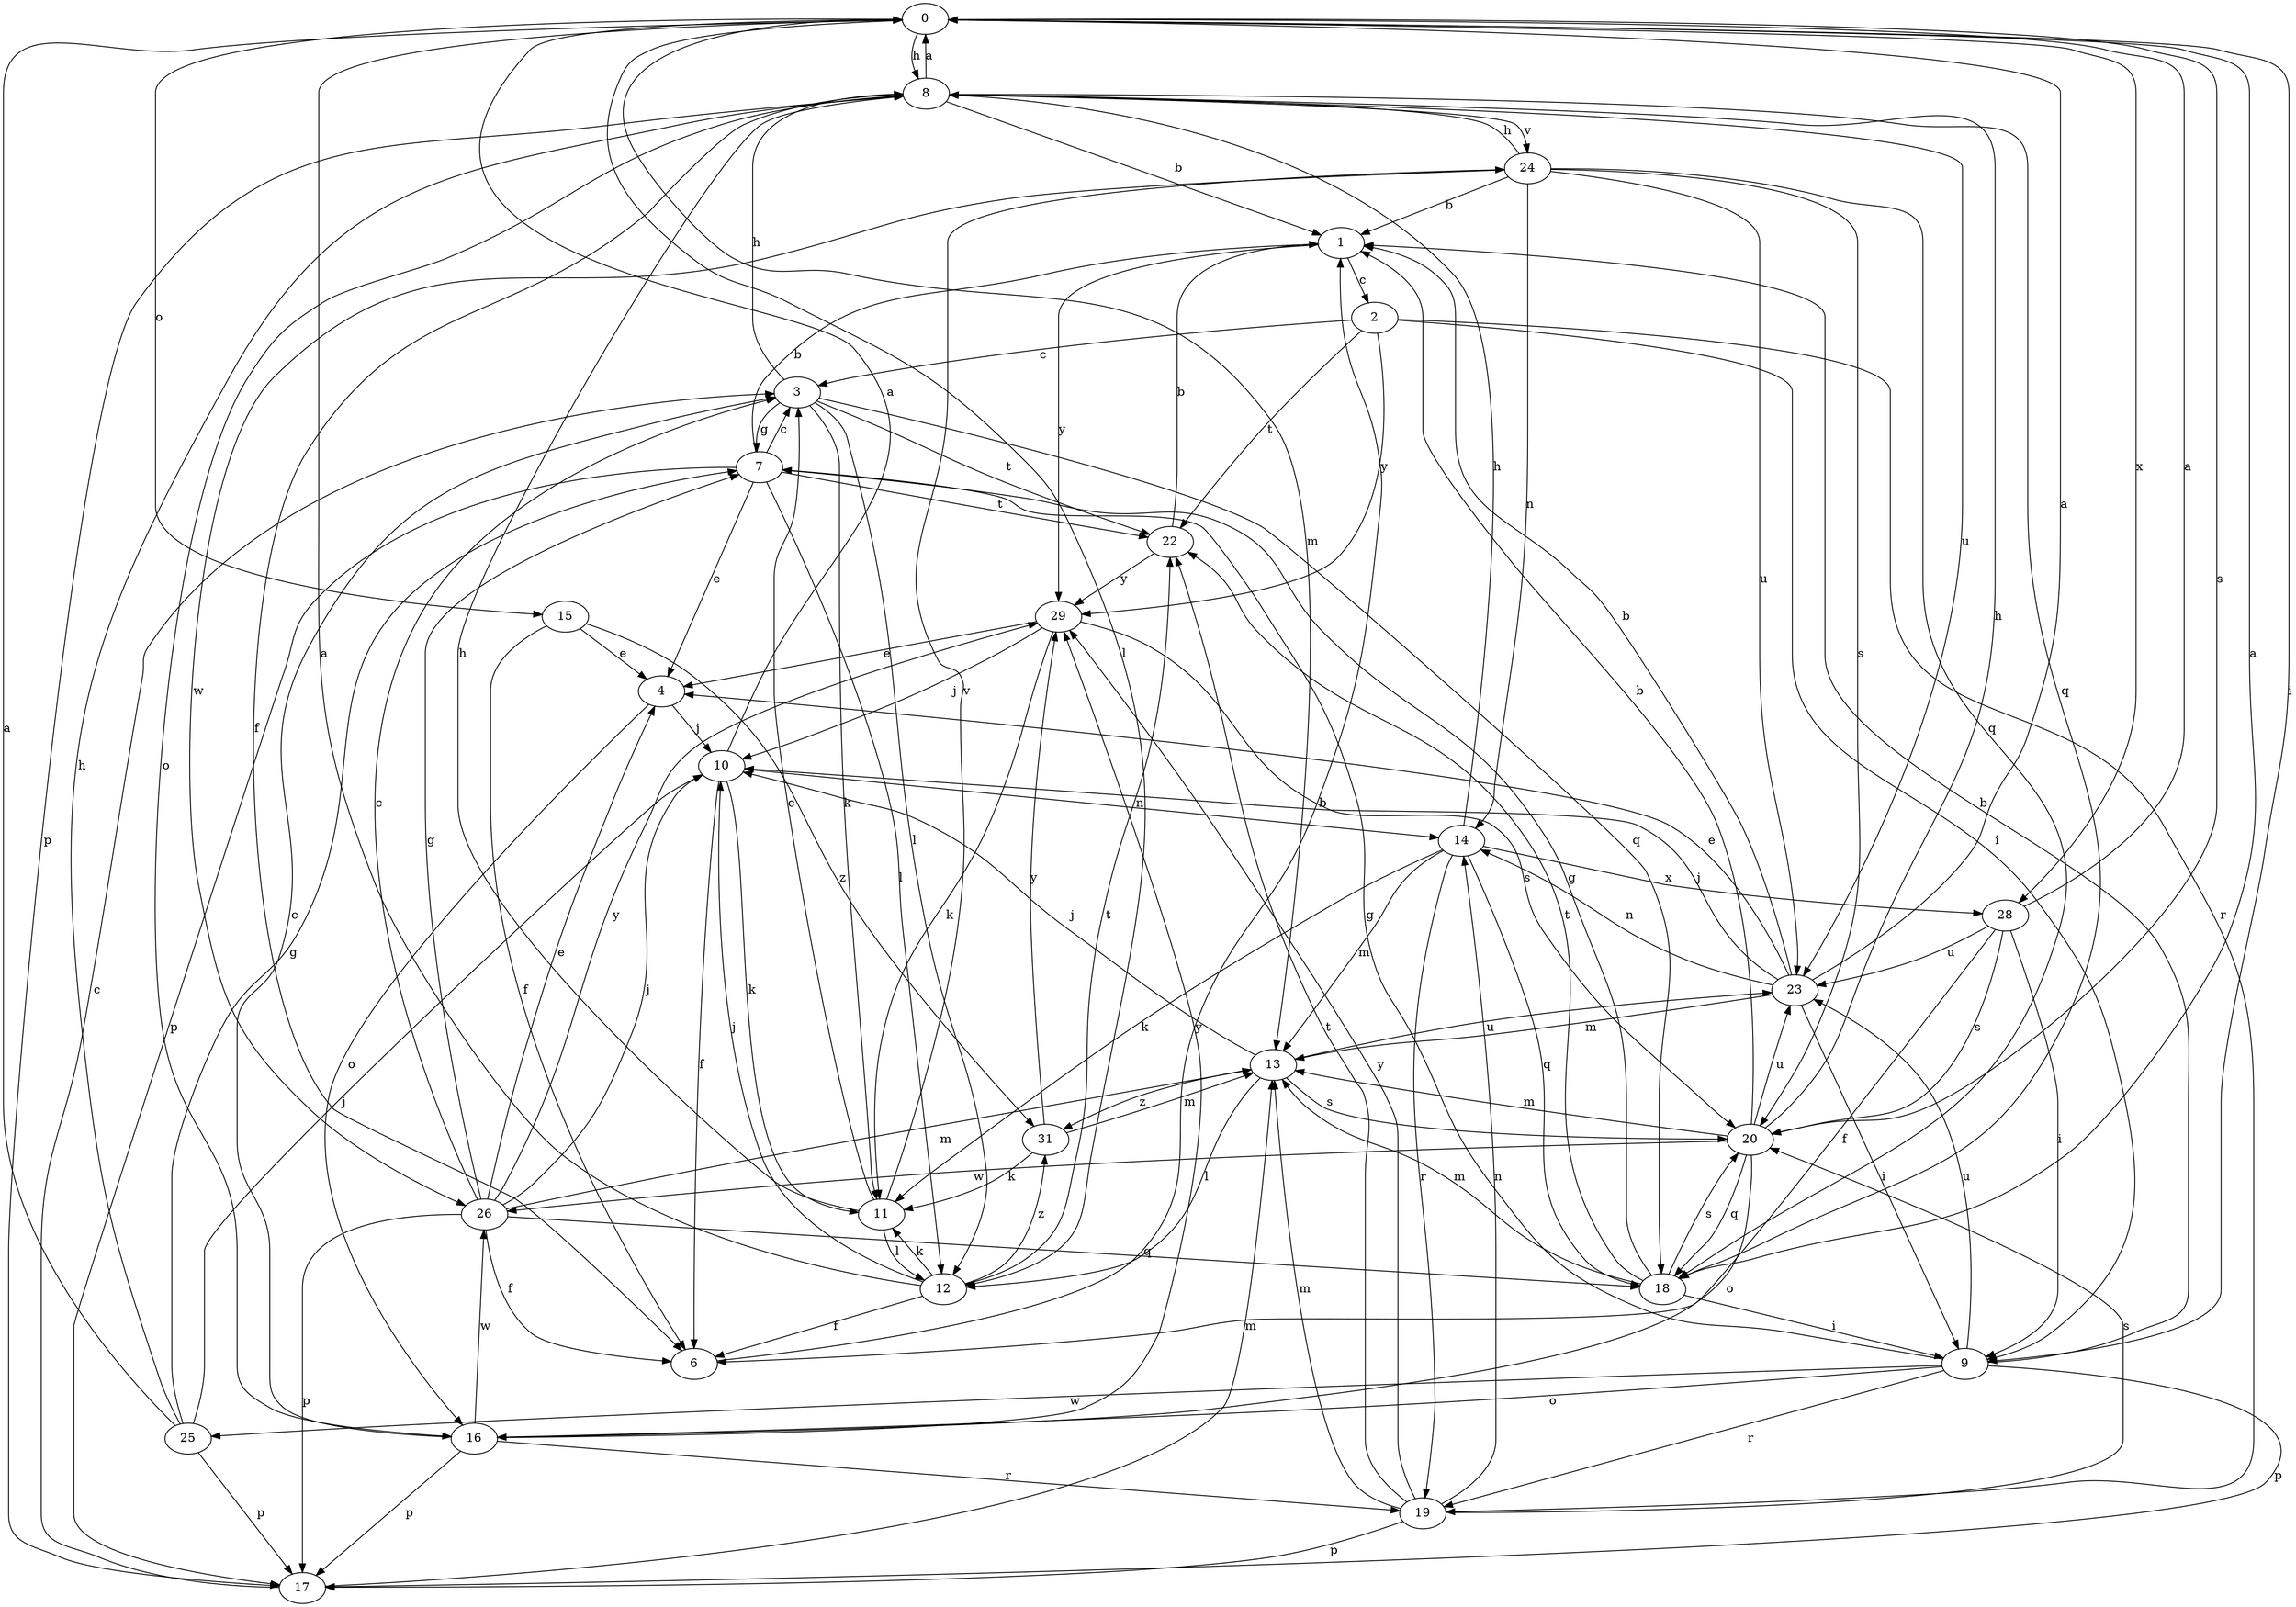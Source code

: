 strict digraph  {
0;
1;
2;
3;
4;
6;
7;
8;
9;
10;
11;
12;
13;
14;
15;
16;
17;
18;
19;
20;
22;
23;
24;
25;
26;
28;
29;
31;
0 -> 8  [label=h];
0 -> 9  [label=i];
0 -> 12  [label=l];
0 -> 13  [label=m];
0 -> 15  [label=o];
0 -> 20  [label=s];
0 -> 28  [label=x];
1 -> 2  [label=c];
1 -> 29  [label=y];
2 -> 3  [label=c];
2 -> 9  [label=i];
2 -> 19  [label=r];
2 -> 22  [label=t];
2 -> 29  [label=y];
3 -> 7  [label=g];
3 -> 8  [label=h];
3 -> 11  [label=k];
3 -> 12  [label=l];
3 -> 18  [label=q];
3 -> 22  [label=t];
4 -> 10  [label=j];
4 -> 16  [label=o];
6 -> 1  [label=b];
7 -> 1  [label=b];
7 -> 3  [label=c];
7 -> 4  [label=e];
7 -> 12  [label=l];
7 -> 17  [label=p];
7 -> 22  [label=t];
8 -> 0  [label=a];
8 -> 1  [label=b];
8 -> 6  [label=f];
8 -> 16  [label=o];
8 -> 17  [label=p];
8 -> 18  [label=q];
8 -> 23  [label=u];
8 -> 24  [label=v];
9 -> 1  [label=b];
9 -> 7  [label=g];
9 -> 16  [label=o];
9 -> 17  [label=p];
9 -> 19  [label=r];
9 -> 23  [label=u];
9 -> 25  [label=w];
10 -> 0  [label=a];
10 -> 6  [label=f];
10 -> 11  [label=k];
10 -> 14  [label=n];
11 -> 3  [label=c];
11 -> 8  [label=h];
11 -> 12  [label=l];
11 -> 24  [label=v];
12 -> 0  [label=a];
12 -> 6  [label=f];
12 -> 10  [label=j];
12 -> 11  [label=k];
12 -> 22  [label=t];
12 -> 31  [label=z];
13 -> 10  [label=j];
13 -> 12  [label=l];
13 -> 20  [label=s];
13 -> 23  [label=u];
13 -> 31  [label=z];
14 -> 8  [label=h];
14 -> 11  [label=k];
14 -> 13  [label=m];
14 -> 18  [label=q];
14 -> 19  [label=r];
14 -> 28  [label=x];
15 -> 4  [label=e];
15 -> 6  [label=f];
15 -> 31  [label=z];
16 -> 3  [label=c];
16 -> 17  [label=p];
16 -> 19  [label=r];
16 -> 26  [label=w];
16 -> 29  [label=y];
17 -> 3  [label=c];
17 -> 13  [label=m];
18 -> 0  [label=a];
18 -> 7  [label=g];
18 -> 9  [label=i];
18 -> 13  [label=m];
18 -> 20  [label=s];
18 -> 22  [label=t];
19 -> 13  [label=m];
19 -> 14  [label=n];
19 -> 17  [label=p];
19 -> 20  [label=s];
19 -> 22  [label=t];
19 -> 29  [label=y];
20 -> 1  [label=b];
20 -> 8  [label=h];
20 -> 13  [label=m];
20 -> 16  [label=o];
20 -> 18  [label=q];
20 -> 23  [label=u];
20 -> 26  [label=w];
22 -> 1  [label=b];
22 -> 29  [label=y];
23 -> 0  [label=a];
23 -> 1  [label=b];
23 -> 4  [label=e];
23 -> 9  [label=i];
23 -> 10  [label=j];
23 -> 13  [label=m];
23 -> 14  [label=n];
24 -> 1  [label=b];
24 -> 8  [label=h];
24 -> 14  [label=n];
24 -> 18  [label=q];
24 -> 20  [label=s];
24 -> 23  [label=u];
24 -> 26  [label=w];
25 -> 0  [label=a];
25 -> 7  [label=g];
25 -> 8  [label=h];
25 -> 10  [label=j];
25 -> 17  [label=p];
26 -> 3  [label=c];
26 -> 4  [label=e];
26 -> 6  [label=f];
26 -> 7  [label=g];
26 -> 10  [label=j];
26 -> 13  [label=m];
26 -> 17  [label=p];
26 -> 18  [label=q];
26 -> 29  [label=y];
28 -> 0  [label=a];
28 -> 6  [label=f];
28 -> 9  [label=i];
28 -> 20  [label=s];
28 -> 23  [label=u];
29 -> 4  [label=e];
29 -> 10  [label=j];
29 -> 11  [label=k];
29 -> 20  [label=s];
31 -> 11  [label=k];
31 -> 13  [label=m];
31 -> 29  [label=y];
}
